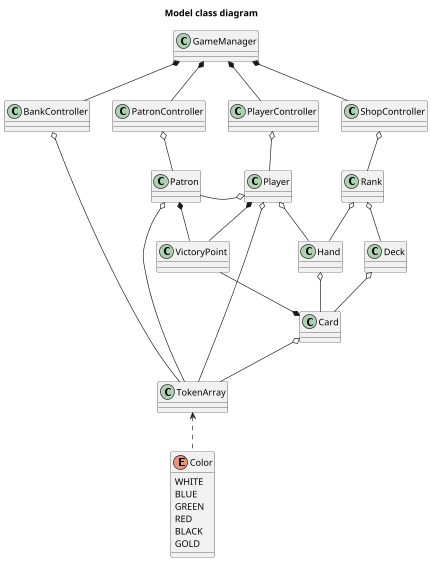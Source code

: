 @startuml classDiagram
title Model class diagram
scale 0.65

GameManager *-- BankController
GameManager *-- PatronController
GameManager *-- PlayerController
GameManager *-- ShopController

PatronController o-- Patron
Patron o-- TokenArray

BankController o-down- TokenArray

PlayerController o-- Player
Player o-- TokenArray
Player o-- Hand
Player o-- Patron

ShopController o-- Rank
Rank o-- Hand
Rank o-- Deck

Deck o-- Card
Hand o-- Card

Card o-- TokenArray
TokenArray <.. Color


BankController .r[hidden]. PatronController
PatronController .r[hidden]. PlayerController
PlayerController .r[hidden]. ShopController

Patron .r[hidden]. Player
Player .r[hidden]. Rank


VictoryPoint .r[hidden]. Hand
VictoryPoint -[norank]-* Patron
VictoryPoint -[norank]-* Card
VictoryPoint -[norank]-* Player




class GameManager {
}


class BankController {
}

class PatronController {
}

class PlayerController {
}

class ShopController {
}









class TokenArray {
}


enum Color {
    WHITE
    BLUE
    GREEN
    RED
    BLACK
    GOLD
}

@enduml


